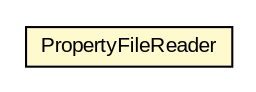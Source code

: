 #!/usr/local/bin/dot
#
# Class diagram 
# Generated by UMLGraph version R5_6 (http://www.umlgraph.org/)
#

digraph G {
	edge [fontname="arial",fontsize=10,labelfontname="arial",labelfontsize=10];
	node [fontname="arial",fontsize=10,shape=plaintext];
	nodesep=0.25;
	ranksep=0.5;
	// java_oo.design_pattern.singleton.PropertyFileReader
	c21620 [label=<<table title="java_oo.design_pattern.singleton.PropertyFileReader" border="0" cellborder="1" cellspacing="0" cellpadding="2" port="p" bgcolor="lemonChiffon" href="./PropertyFileReader.html">
		<tr><td><table border="0" cellspacing="0" cellpadding="1">
<tr><td align="center" balign="center"> PropertyFileReader </td></tr>
		</table></td></tr>
		</table>>, URL="./PropertyFileReader.html", fontname="arial", fontcolor="black", fontsize=10.0];
}

